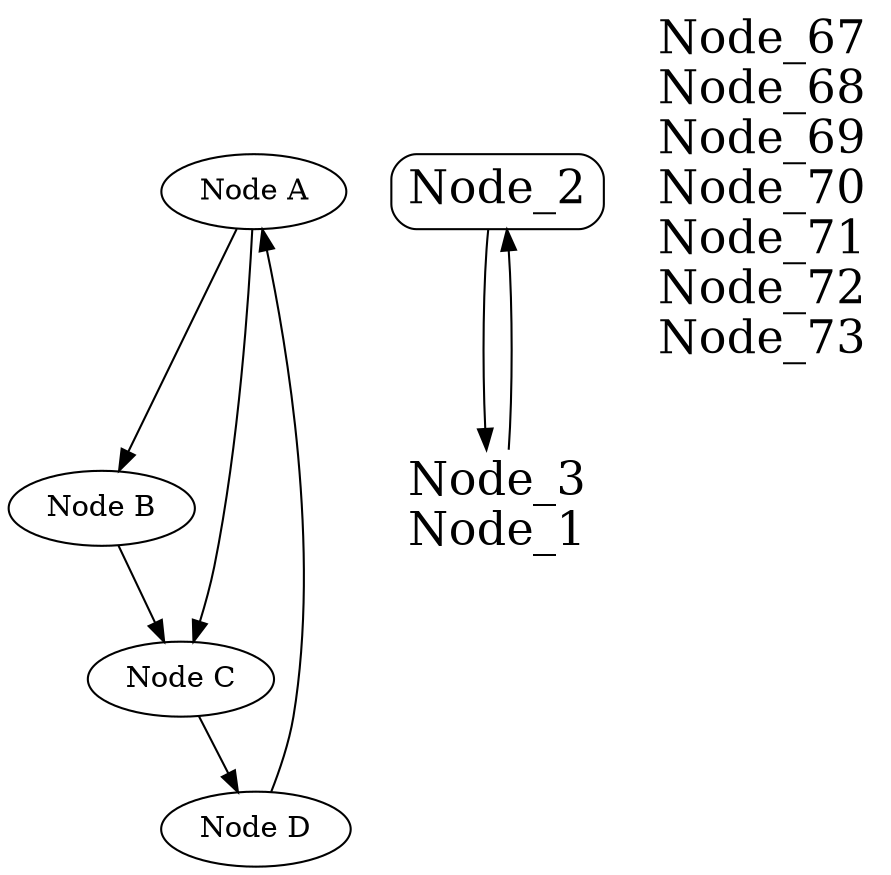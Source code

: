digraph G {
A [label="Node A"];
B [label="Node B"];
C [label="Node C"];
D [label="Node D"];
A -> B;
A -> C;
B -> C;
C -> D;
D -> A;
subgraph "sub_graph_1" {
label="sub_graph_1";
Node_2 [shape=Mrecord, fontsize=22, label="Node_2"];
Node_3_Node_1 [label="Node_3\nNode_1", shape=plaintext, fontsize=22, color=red];
}

subgraph "sub_graph_2" {
label="sub_graph_2";
Node_67_Node_68_Node_69_Node_70_Node_71_Node_72_Node_73 [label="Node_67\nNode_68\nNode_69\nNode_70\nNode_71\nNode_72\nNode_73", shape=plaintext, fontsize=22, color=red];
}

Node_3_Node_1 -> Node_2;
Node_2 -> Node_3_Node_1;
}
